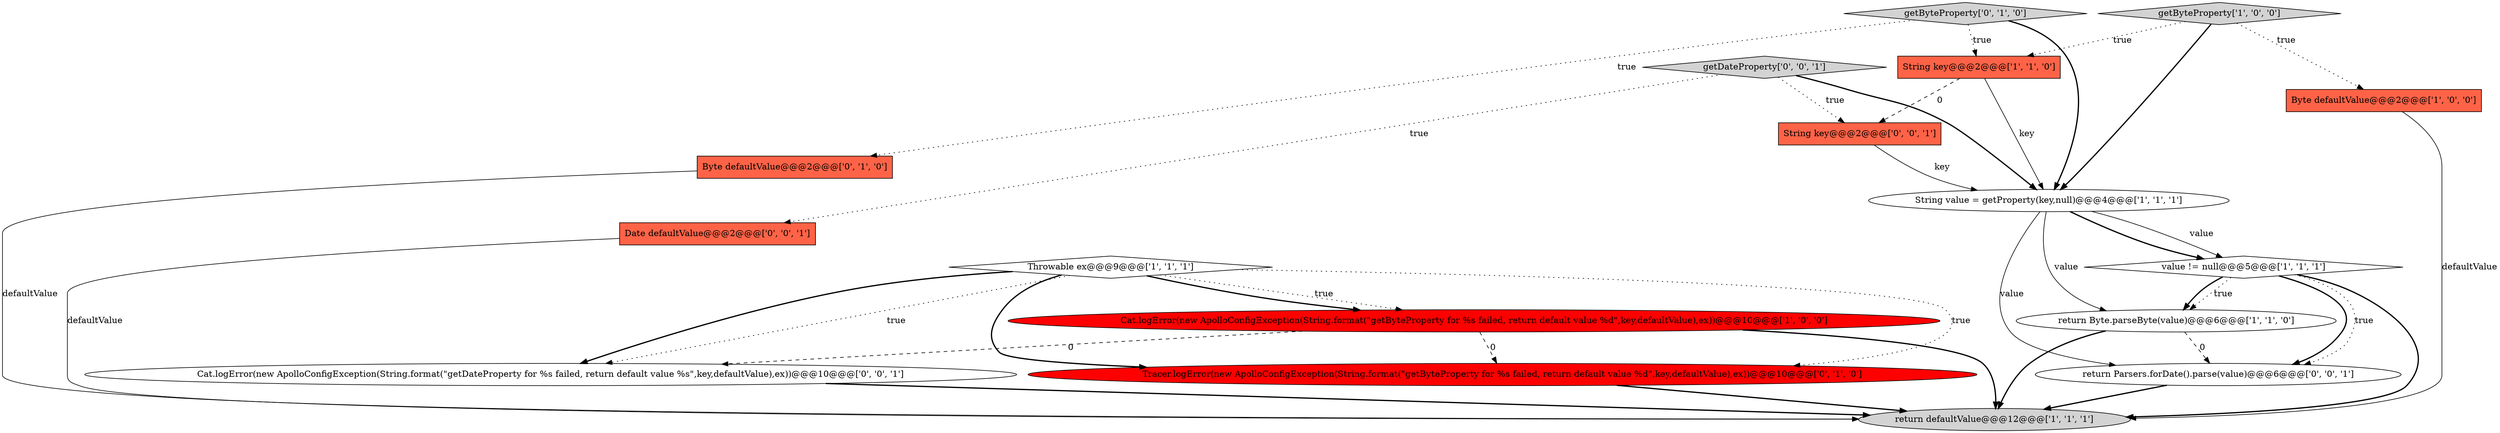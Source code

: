 digraph {
3 [style = filled, label = "Byte defaultValue@@@2@@@['1', '0', '0']", fillcolor = tomato, shape = box image = "AAA0AAABBB1BBB"];
5 [style = filled, label = "String key@@@2@@@['1', '1', '0']", fillcolor = tomato, shape = box image = "AAA0AAABBB1BBB"];
8 [style = filled, label = "return defaultValue@@@12@@@['1', '1', '1']", fillcolor = lightgray, shape = ellipse image = "AAA0AAABBB1BBB"];
11 [style = filled, label = "Byte defaultValue@@@2@@@['0', '1', '0']", fillcolor = tomato, shape = box image = "AAA0AAABBB2BBB"];
12 [style = filled, label = "Cat.logError(new ApolloConfigException(String.format(\"getDateProperty for %s failed, return default value %s\",key,defaultValue),ex))@@@10@@@['0', '0', '1']", fillcolor = white, shape = ellipse image = "AAA0AAABBB3BBB"];
13 [style = filled, label = "Date defaultValue@@@2@@@['0', '0', '1']", fillcolor = tomato, shape = box image = "AAA0AAABBB3BBB"];
16 [style = filled, label = "return Parsers.forDate().parse(value)@@@6@@@['0', '0', '1']", fillcolor = white, shape = ellipse image = "AAA0AAABBB3BBB"];
10 [style = filled, label = "getByteProperty['0', '1', '0']", fillcolor = lightgray, shape = diamond image = "AAA0AAABBB2BBB"];
6 [style = filled, label = "return Byte.parseByte(value)@@@6@@@['1', '1', '0']", fillcolor = white, shape = ellipse image = "AAA0AAABBB1BBB"];
14 [style = filled, label = "getDateProperty['0', '0', '1']", fillcolor = lightgray, shape = diamond image = "AAA0AAABBB3BBB"];
15 [style = filled, label = "String key@@@2@@@['0', '0', '1']", fillcolor = tomato, shape = box image = "AAA0AAABBB3BBB"];
2 [style = filled, label = "String value = getProperty(key,null)@@@4@@@['1', '1', '1']", fillcolor = white, shape = ellipse image = "AAA0AAABBB1BBB"];
7 [style = filled, label = "value != null@@@5@@@['1', '1', '1']", fillcolor = white, shape = diamond image = "AAA0AAABBB1BBB"];
0 [style = filled, label = "Cat.logError(new ApolloConfigException(String.format(\"getByteProperty for %s failed, return default value %d\",key,defaultValue),ex))@@@10@@@['1', '0', '0']", fillcolor = red, shape = ellipse image = "AAA1AAABBB1BBB"];
4 [style = filled, label = "Throwable ex@@@9@@@['1', '1', '1']", fillcolor = white, shape = diamond image = "AAA0AAABBB1BBB"];
1 [style = filled, label = "getByteProperty['1', '0', '0']", fillcolor = lightgray, shape = diamond image = "AAA0AAABBB1BBB"];
9 [style = filled, label = "Tracer.logError(new ApolloConfigException(String.format(\"getByteProperty for %s failed, return default value %d\",key,defaultValue),ex))@@@10@@@['0', '1', '0']", fillcolor = red, shape = ellipse image = "AAA1AAABBB2BBB"];
2->6 [style = solid, label="value"];
4->9 [style = bold, label=""];
7->6 [style = dotted, label="true"];
16->8 [style = bold, label=""];
4->0 [style = dotted, label="true"];
5->2 [style = solid, label="key"];
13->8 [style = solid, label="defaultValue"];
15->2 [style = solid, label="key"];
3->8 [style = solid, label="defaultValue"];
0->12 [style = dashed, label="0"];
2->16 [style = solid, label="value"];
7->8 [style = bold, label=""];
9->8 [style = bold, label=""];
10->5 [style = dotted, label="true"];
14->13 [style = dotted, label="true"];
4->0 [style = bold, label=""];
1->3 [style = dotted, label="true"];
14->15 [style = dotted, label="true"];
6->16 [style = dashed, label="0"];
10->11 [style = dotted, label="true"];
12->8 [style = bold, label=""];
6->8 [style = bold, label=""];
7->16 [style = bold, label=""];
7->6 [style = bold, label=""];
11->8 [style = solid, label="defaultValue"];
0->8 [style = bold, label=""];
7->16 [style = dotted, label="true"];
4->12 [style = bold, label=""];
10->2 [style = bold, label=""];
1->2 [style = bold, label=""];
14->2 [style = bold, label=""];
2->7 [style = bold, label=""];
0->9 [style = dashed, label="0"];
4->9 [style = dotted, label="true"];
4->12 [style = dotted, label="true"];
5->15 [style = dashed, label="0"];
2->7 [style = solid, label="value"];
1->5 [style = dotted, label="true"];
}
